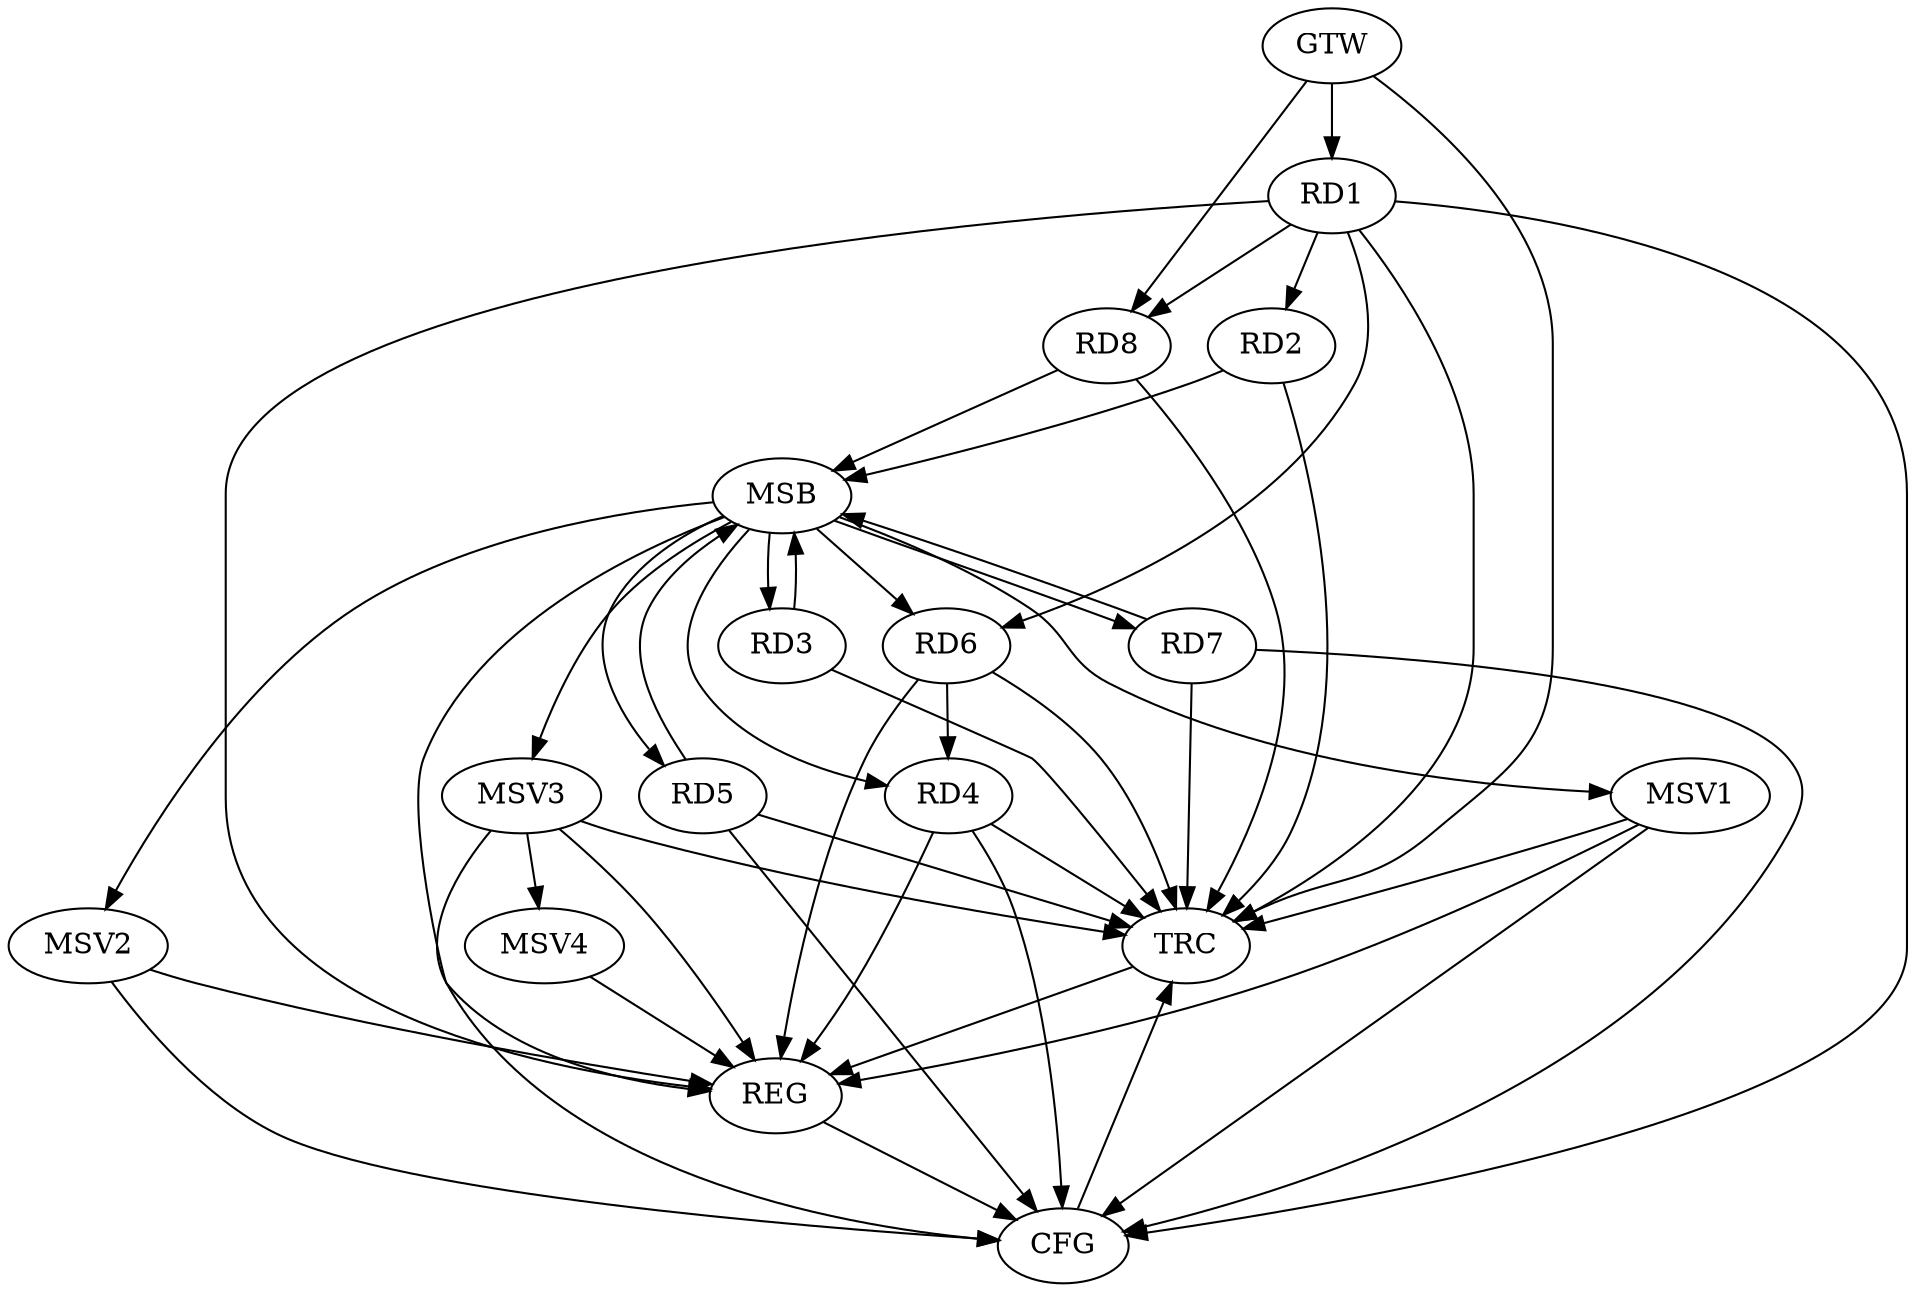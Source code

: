 strict digraph G {
  RD1 [ label="RD1" ];
  RD2 [ label="RD2" ];
  RD3 [ label="RD3" ];
  RD4 [ label="RD4" ];
  RD5 [ label="RD5" ];
  RD6 [ label="RD6" ];
  RD7 [ label="RD7" ];
  RD8 [ label="RD8" ];
  GTW [ label="GTW" ];
  REG [ label="REG" ];
  MSB [ label="MSB" ];
  CFG [ label="CFG" ];
  TRC [ label="TRC" ];
  MSV1 [ label="MSV1" ];
  MSV2 [ label="MSV2" ];
  MSV3 [ label="MSV3" ];
  MSV4 [ label="MSV4" ];
  RD1 -> RD6;
  RD6 -> RD4;
  GTW -> RD1;
  GTW -> RD8;
  RD1 -> REG;
  RD4 -> REG;
  RD6 -> REG;
  RD2 -> MSB;
  MSB -> RD3;
  MSB -> RD6;
  MSB -> REG;
  RD3 -> MSB;
  RD5 -> MSB;
  MSB -> RD7;
  RD7 -> MSB;
  RD8 -> MSB;
  MSB -> RD4;
  MSB -> RD5;
  RD4 -> CFG;
  RD7 -> CFG;
  RD1 -> CFG;
  RD5 -> CFG;
  REG -> CFG;
  RD1 -> TRC;
  RD2 -> TRC;
  RD3 -> TRC;
  RD4 -> TRC;
  RD5 -> TRC;
  RD6 -> TRC;
  RD7 -> TRC;
  RD8 -> TRC;
  GTW -> TRC;
  CFG -> TRC;
  TRC -> REG;
  RD1 -> RD2;
  RD1 -> RD8;
  MSB -> MSV1;
  MSV1 -> REG;
  MSV1 -> TRC;
  MSV1 -> CFG;
  MSB -> MSV2;
  MSV2 -> REG;
  MSV2 -> CFG;
  MSB -> MSV3;
  MSV3 -> REG;
  MSV3 -> TRC;
  MSV3 -> CFG;
  MSV3 -> MSV4;
  MSV4 -> REG;
}
